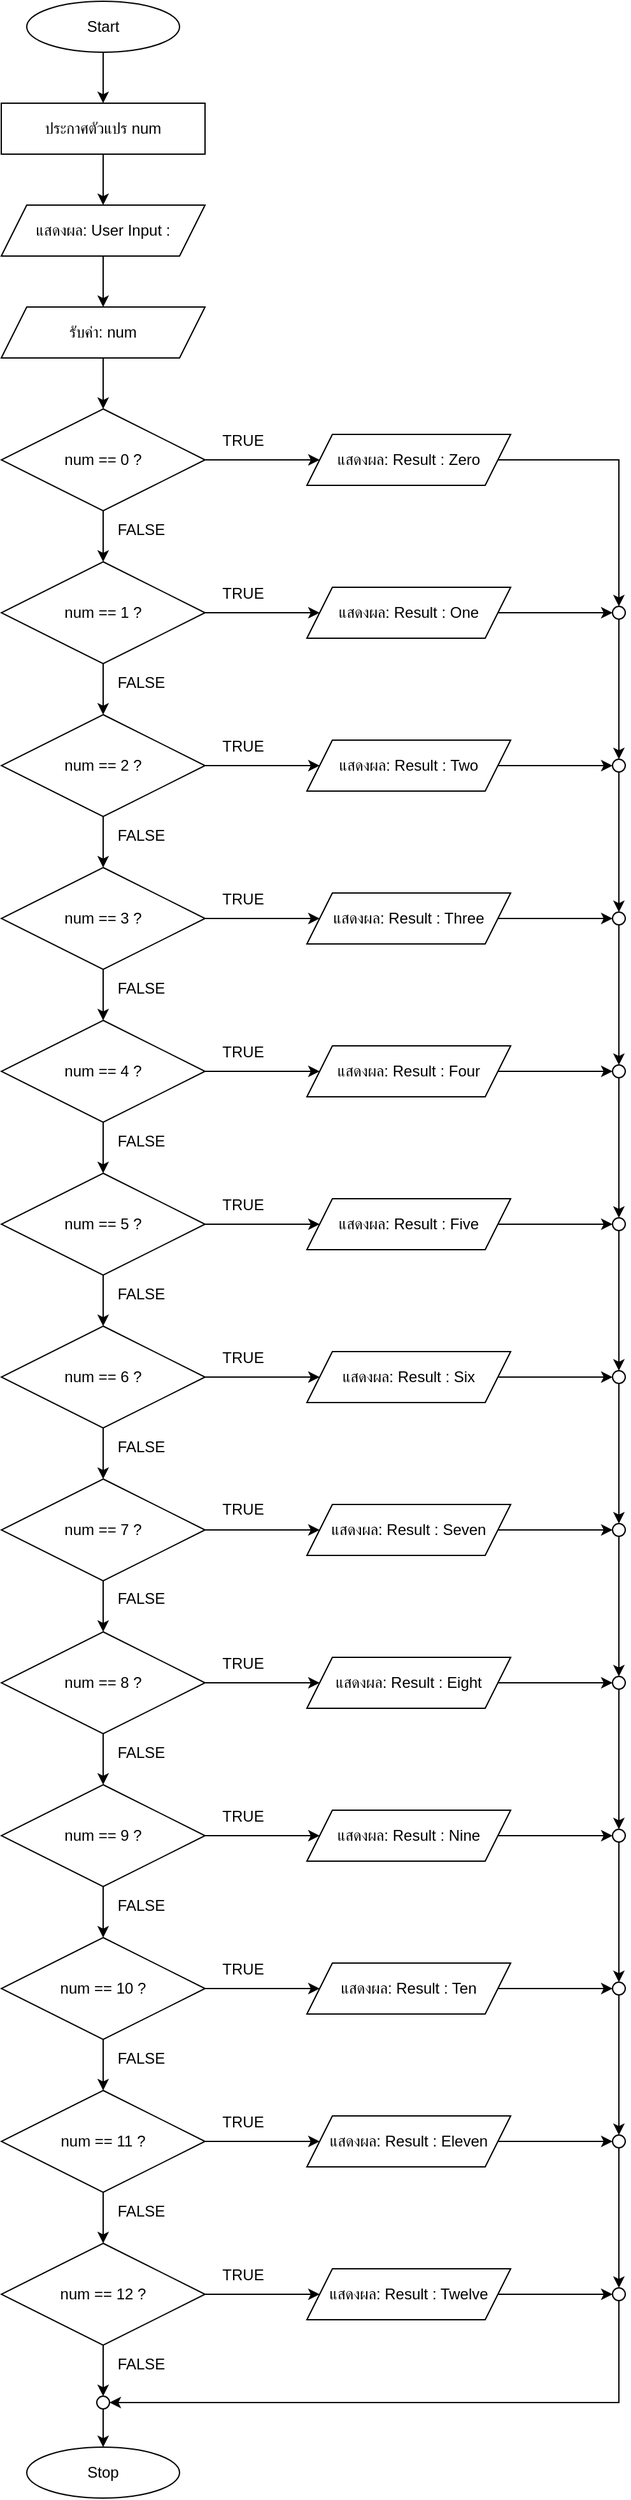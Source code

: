<mxfile version="28.2.5">
  <diagram name="หน้า-1" id="eywvGD7kMOkYVBu4q4Pa">
    <mxGraphModel dx="1959" dy="874" grid="1" gridSize="10" guides="1" tooltips="1" connect="1" arrows="1" fold="1" page="1" pageScale="1" pageWidth="827" pageHeight="1169" math="0" shadow="0">
      <root>
        <mxCell id="0" />
        <mxCell id="1" parent="0" />
        <mxCell id="E3Iunt0LOtIl-F0CnCVZ-74" value="" style="edgeStyle=orthogonalEdgeStyle;rounded=0;orthogonalLoop=1;jettySize=auto;html=1;" edge="1" parent="1" source="2" target="E3Iunt0LOtIl-F0CnCVZ-73">
          <mxGeometry relative="1" as="geometry" />
        </mxCell>
        <mxCell id="2" value="Start" style="ellipse;whiteSpace=wrap;html=1;" vertex="1" parent="1">
          <mxGeometry x="220" width="120" height="40" as="geometry" />
        </mxCell>
        <mxCell id="E3Iunt0LOtIl-F0CnCVZ-80" value="" style="edgeStyle=orthogonalEdgeStyle;rounded=0;orthogonalLoop=1;jettySize=auto;html=1;" edge="1" parent="1" source="5" target="E3Iunt0LOtIl-F0CnCVZ-78">
          <mxGeometry relative="1" as="geometry" />
        </mxCell>
        <mxCell id="E3Iunt0LOtIl-F0CnCVZ-82" value="" style="edgeStyle=orthogonalEdgeStyle;rounded=0;orthogonalLoop=1;jettySize=auto;html=1;" edge="1" parent="1" source="5" target="7">
          <mxGeometry relative="1" as="geometry" />
        </mxCell>
        <mxCell id="5" value="num == 0 ?" style="rhombus;whiteSpace=wrap;html=1;" vertex="1" parent="1">
          <mxGeometry x="200" y="320" width="160" height="80" as="geometry" />
        </mxCell>
        <mxCell id="E3Iunt0LOtIl-F0CnCVZ-85" value="" style="edgeStyle=orthogonalEdgeStyle;rounded=0;orthogonalLoop=1;jettySize=auto;html=1;" edge="1" parent="1" source="7" target="E3Iunt0LOtIl-F0CnCVZ-81">
          <mxGeometry relative="1" as="geometry" />
        </mxCell>
        <mxCell id="E3Iunt0LOtIl-F0CnCVZ-103" value="" style="edgeStyle=orthogonalEdgeStyle;rounded=0;orthogonalLoop=1;jettySize=auto;html=1;" edge="1" parent="1" source="7" target="9">
          <mxGeometry relative="1" as="geometry" />
        </mxCell>
        <mxCell id="7" value="num == 1 ?" style="rhombus;whiteSpace=wrap;html=1;" vertex="1" parent="1">
          <mxGeometry x="200" y="440" width="160" height="80" as="geometry" />
        </mxCell>
        <mxCell id="E3Iunt0LOtIl-F0CnCVZ-93" value="" style="edgeStyle=orthogonalEdgeStyle;rounded=0;orthogonalLoop=1;jettySize=auto;html=1;" edge="1" parent="1" source="9" target="E3Iunt0LOtIl-F0CnCVZ-86">
          <mxGeometry relative="1" as="geometry" />
        </mxCell>
        <mxCell id="E3Iunt0LOtIl-F0CnCVZ-104" value="" style="edgeStyle=orthogonalEdgeStyle;rounded=0;orthogonalLoop=1;jettySize=auto;html=1;" edge="1" parent="1" source="9" target="11">
          <mxGeometry relative="1" as="geometry" />
        </mxCell>
        <mxCell id="9" value="num == 2 ?" style="rhombus;whiteSpace=wrap;html=1;" vertex="1" parent="1">
          <mxGeometry x="200" y="560" width="160" height="80" as="geometry" />
        </mxCell>
        <mxCell id="E3Iunt0LOtIl-F0CnCVZ-92" value="" style="edgeStyle=orthogonalEdgeStyle;rounded=0;orthogonalLoop=1;jettySize=auto;html=1;" edge="1" parent="1" source="11" target="E3Iunt0LOtIl-F0CnCVZ-87">
          <mxGeometry relative="1" as="geometry" />
        </mxCell>
        <mxCell id="E3Iunt0LOtIl-F0CnCVZ-105" value="" style="edgeStyle=orthogonalEdgeStyle;rounded=0;orthogonalLoop=1;jettySize=auto;html=1;" edge="1" parent="1" source="11" target="13">
          <mxGeometry relative="1" as="geometry" />
        </mxCell>
        <mxCell id="11" value="num == 3 ?" style="rhombus;whiteSpace=wrap;html=1;" vertex="1" parent="1">
          <mxGeometry x="200" y="680" width="160" height="80" as="geometry" />
        </mxCell>
        <mxCell id="E3Iunt0LOtIl-F0CnCVZ-94" value="" style="edgeStyle=orthogonalEdgeStyle;rounded=0;orthogonalLoop=1;jettySize=auto;html=1;" edge="1" parent="1" source="13" target="E3Iunt0LOtIl-F0CnCVZ-88">
          <mxGeometry relative="1" as="geometry" />
        </mxCell>
        <mxCell id="E3Iunt0LOtIl-F0CnCVZ-106" value="" style="edgeStyle=orthogonalEdgeStyle;rounded=0;orthogonalLoop=1;jettySize=auto;html=1;" edge="1" parent="1" source="13" target="15">
          <mxGeometry relative="1" as="geometry" />
        </mxCell>
        <mxCell id="13" value="num == 4 ?" style="rhombus;whiteSpace=wrap;html=1;" vertex="1" parent="1">
          <mxGeometry x="200" y="800" width="160" height="80" as="geometry" />
        </mxCell>
        <mxCell id="E3Iunt0LOtIl-F0CnCVZ-97" value="" style="edgeStyle=orthogonalEdgeStyle;rounded=0;orthogonalLoop=1;jettySize=auto;html=1;" edge="1" parent="1" source="15" target="E3Iunt0LOtIl-F0CnCVZ-89">
          <mxGeometry relative="1" as="geometry" />
        </mxCell>
        <mxCell id="E3Iunt0LOtIl-F0CnCVZ-107" value="" style="edgeStyle=orthogonalEdgeStyle;rounded=0;orthogonalLoop=1;jettySize=auto;html=1;" edge="1" parent="1" source="15" target="17">
          <mxGeometry relative="1" as="geometry" />
        </mxCell>
        <mxCell id="15" value="num == 5 ?" style="rhombus;whiteSpace=wrap;html=1;" vertex="1" parent="1">
          <mxGeometry x="200" y="920" width="160" height="80" as="geometry" />
        </mxCell>
        <mxCell id="E3Iunt0LOtIl-F0CnCVZ-96" value="" style="edgeStyle=orthogonalEdgeStyle;rounded=0;orthogonalLoop=1;jettySize=auto;html=1;" edge="1" parent="1" source="17" target="E3Iunt0LOtIl-F0CnCVZ-90">
          <mxGeometry relative="1" as="geometry" />
        </mxCell>
        <mxCell id="E3Iunt0LOtIl-F0CnCVZ-108" value="" style="edgeStyle=orthogonalEdgeStyle;rounded=0;orthogonalLoop=1;jettySize=auto;html=1;" edge="1" parent="1" source="17" target="19">
          <mxGeometry relative="1" as="geometry" />
        </mxCell>
        <mxCell id="17" value="num == 6 ?" style="rhombus;whiteSpace=wrap;html=1;" vertex="1" parent="1">
          <mxGeometry x="200" y="1040" width="160" height="80" as="geometry" />
        </mxCell>
        <mxCell id="E3Iunt0LOtIl-F0CnCVZ-95" value="" style="edgeStyle=orthogonalEdgeStyle;rounded=0;orthogonalLoop=1;jettySize=auto;html=1;" edge="1" parent="1" source="19" target="E3Iunt0LOtIl-F0CnCVZ-91">
          <mxGeometry relative="1" as="geometry" />
        </mxCell>
        <mxCell id="E3Iunt0LOtIl-F0CnCVZ-109" value="" style="edgeStyle=orthogonalEdgeStyle;rounded=0;orthogonalLoop=1;jettySize=auto;html=1;" edge="1" parent="1" source="19" target="21">
          <mxGeometry relative="1" as="geometry" />
        </mxCell>
        <mxCell id="19" value="num == 7 ?" style="rhombus;whiteSpace=wrap;html=1;" vertex="1" parent="1">
          <mxGeometry x="200" y="1160" width="160" height="80" as="geometry" />
        </mxCell>
        <mxCell id="E3Iunt0LOtIl-F0CnCVZ-110" value="" style="edgeStyle=orthogonalEdgeStyle;rounded=0;orthogonalLoop=1;jettySize=auto;html=1;" edge="1" parent="1" source="21" target="23">
          <mxGeometry relative="1" as="geometry" />
        </mxCell>
        <mxCell id="E3Iunt0LOtIl-F0CnCVZ-113" value="" style="edgeStyle=orthogonalEdgeStyle;rounded=0;orthogonalLoop=1;jettySize=auto;html=1;" edge="1" parent="1" source="21" target="E3Iunt0LOtIl-F0CnCVZ-98">
          <mxGeometry relative="1" as="geometry" />
        </mxCell>
        <mxCell id="21" value="num == 8 ?" style="rhombus;whiteSpace=wrap;html=1;" vertex="1" parent="1">
          <mxGeometry x="200" y="1280" width="160" height="80" as="geometry" />
        </mxCell>
        <mxCell id="E3Iunt0LOtIl-F0CnCVZ-111" value="" style="edgeStyle=orthogonalEdgeStyle;rounded=0;orthogonalLoop=1;jettySize=auto;html=1;" edge="1" parent="1" source="23" target="25">
          <mxGeometry relative="1" as="geometry" />
        </mxCell>
        <mxCell id="E3Iunt0LOtIl-F0CnCVZ-114" value="" style="edgeStyle=orthogonalEdgeStyle;rounded=0;orthogonalLoop=1;jettySize=auto;html=1;" edge="1" parent="1" source="23" target="E3Iunt0LOtIl-F0CnCVZ-99">
          <mxGeometry relative="1" as="geometry" />
        </mxCell>
        <mxCell id="23" value="num == 9 ?" style="rhombus;whiteSpace=wrap;html=1;" vertex="1" parent="1">
          <mxGeometry x="200" y="1400" width="160" height="80" as="geometry" />
        </mxCell>
        <mxCell id="E3Iunt0LOtIl-F0CnCVZ-112" value="" style="edgeStyle=orthogonalEdgeStyle;rounded=0;orthogonalLoop=1;jettySize=auto;html=1;" edge="1" parent="1" source="25" target="27">
          <mxGeometry relative="1" as="geometry" />
        </mxCell>
        <mxCell id="E3Iunt0LOtIl-F0CnCVZ-115" value="" style="edgeStyle=orthogonalEdgeStyle;rounded=0;orthogonalLoop=1;jettySize=auto;html=1;" edge="1" parent="1" source="25" target="E3Iunt0LOtIl-F0CnCVZ-100">
          <mxGeometry relative="1" as="geometry" />
        </mxCell>
        <mxCell id="25" value="num == 10 ?" style="rhombus;whiteSpace=wrap;html=1;" vertex="1" parent="1">
          <mxGeometry x="200" y="1520" width="160" height="80" as="geometry" />
        </mxCell>
        <mxCell id="E3Iunt0LOtIl-F0CnCVZ-116" value="" style="edgeStyle=orthogonalEdgeStyle;rounded=0;orthogonalLoop=1;jettySize=auto;html=1;" edge="1" parent="1" source="27" target="E3Iunt0LOtIl-F0CnCVZ-101">
          <mxGeometry relative="1" as="geometry" />
        </mxCell>
        <mxCell id="E3Iunt0LOtIl-F0CnCVZ-158" value="" style="edgeStyle=orthogonalEdgeStyle;rounded=0;orthogonalLoop=1;jettySize=auto;html=1;" edge="1" parent="1" source="27" target="29">
          <mxGeometry relative="1" as="geometry" />
        </mxCell>
        <mxCell id="27" value="num == 11 ?" style="rhombus;whiteSpace=wrap;html=1;" vertex="1" parent="1">
          <mxGeometry x="200" y="1640" width="160" height="80" as="geometry" />
        </mxCell>
        <mxCell id="E3Iunt0LOtIl-F0CnCVZ-117" value="" style="edgeStyle=orthogonalEdgeStyle;rounded=0;orthogonalLoop=1;jettySize=auto;html=1;" edge="1" parent="1" source="29" target="E3Iunt0LOtIl-F0CnCVZ-102">
          <mxGeometry relative="1" as="geometry" />
        </mxCell>
        <mxCell id="E3Iunt0LOtIl-F0CnCVZ-156" value="" style="edgeStyle=orthogonalEdgeStyle;rounded=0;orthogonalLoop=1;jettySize=auto;html=1;" edge="1" parent="1" source="29" target="E3Iunt0LOtIl-F0CnCVZ-155">
          <mxGeometry relative="1" as="geometry" />
        </mxCell>
        <mxCell id="29" value="num == 12 ?" style="rhombus;whiteSpace=wrap;html=1;" vertex="1" parent="1">
          <mxGeometry x="200" y="1760" width="160" height="80" as="geometry" />
        </mxCell>
        <mxCell id="31" value="Stop" style="ellipse;whiteSpace=wrap;html=1;" vertex="1" parent="1">
          <mxGeometry x="220" y="1920" width="120" height="40" as="geometry" />
        </mxCell>
        <mxCell id="E3Iunt0LOtIl-F0CnCVZ-77" value="" style="edgeStyle=orthogonalEdgeStyle;rounded=0;orthogonalLoop=1;jettySize=auto;html=1;" edge="1" parent="1" source="E3Iunt0LOtIl-F0CnCVZ-73" target="E3Iunt0LOtIl-F0CnCVZ-75">
          <mxGeometry relative="1" as="geometry" />
        </mxCell>
        <mxCell id="E3Iunt0LOtIl-F0CnCVZ-73" value="ประกาศตัวแปร num" style="parallelogram;whiteSpace=wrap;html=1;" vertex="1" parent="1">
          <mxGeometry x="200" y="80" width="160" height="40" as="geometry" />
        </mxCell>
        <mxCell id="E3Iunt0LOtIl-F0CnCVZ-84" value="" style="edgeStyle=orthogonalEdgeStyle;rounded=0;orthogonalLoop=1;jettySize=auto;html=1;" edge="1" parent="1" source="E3Iunt0LOtIl-F0CnCVZ-75" target="E3Iunt0LOtIl-F0CnCVZ-76">
          <mxGeometry relative="1" as="geometry" />
        </mxCell>
        <mxCell id="E3Iunt0LOtIl-F0CnCVZ-75" value="แสดงผล: User Input :" style="shape=parallelogram;perimeter=parallelogramPerimeter;whiteSpace=wrap;html=1;fixedSize=1;" vertex="1" parent="1">
          <mxGeometry x="200" y="160" width="160" height="40" as="geometry" />
        </mxCell>
        <mxCell id="E3Iunt0LOtIl-F0CnCVZ-83" value="" style="edgeStyle=orthogonalEdgeStyle;rounded=0;orthogonalLoop=1;jettySize=auto;html=1;" edge="1" parent="1" source="E3Iunt0LOtIl-F0CnCVZ-76" target="5">
          <mxGeometry relative="1" as="geometry" />
        </mxCell>
        <mxCell id="E3Iunt0LOtIl-F0CnCVZ-76" value="รับค่า: num" style="shape=parallelogram;perimeter=parallelogramPerimeter;whiteSpace=wrap;html=1;fixedSize=1;" vertex="1" parent="1">
          <mxGeometry x="200" y="240" width="160" height="40" as="geometry" />
        </mxCell>
        <mxCell id="E3Iunt0LOtIl-F0CnCVZ-128" style="edgeStyle=orthogonalEdgeStyle;rounded=0;orthogonalLoop=1;jettySize=auto;html=1;entryX=0.5;entryY=0;entryDx=0;entryDy=0;" edge="1" parent="1" source="E3Iunt0LOtIl-F0CnCVZ-78" target="E3Iunt0LOtIl-F0CnCVZ-118">
          <mxGeometry relative="1" as="geometry" />
        </mxCell>
        <mxCell id="E3Iunt0LOtIl-F0CnCVZ-78" value="แสดงผล: Result : Zero" style="shape=parallelogram;perimeter=parallelogramPerimeter;whiteSpace=wrap;html=1;fixedSize=1;" vertex="1" parent="1">
          <mxGeometry x="440" y="340" width="160" height="40" as="geometry" />
        </mxCell>
        <mxCell id="E3Iunt0LOtIl-F0CnCVZ-119" value="" style="edgeStyle=orthogonalEdgeStyle;rounded=0;orthogonalLoop=1;jettySize=auto;html=1;" edge="1" parent="1" source="E3Iunt0LOtIl-F0CnCVZ-81" target="E3Iunt0LOtIl-F0CnCVZ-118">
          <mxGeometry relative="1" as="geometry" />
        </mxCell>
        <mxCell id="E3Iunt0LOtIl-F0CnCVZ-81" value="แสดงผล: Result : One" style="shape=parallelogram;perimeter=parallelogramPerimeter;whiteSpace=wrap;html=1;fixedSize=1;" vertex="1" parent="1">
          <mxGeometry x="440" y="460" width="160" height="40" as="geometry" />
        </mxCell>
        <mxCell id="E3Iunt0LOtIl-F0CnCVZ-121" value="" style="edgeStyle=orthogonalEdgeStyle;rounded=0;orthogonalLoop=1;jettySize=auto;html=1;" edge="1" parent="1" source="E3Iunt0LOtIl-F0CnCVZ-86" target="E3Iunt0LOtIl-F0CnCVZ-120">
          <mxGeometry relative="1" as="geometry" />
        </mxCell>
        <mxCell id="E3Iunt0LOtIl-F0CnCVZ-86" value="แสดงผล: Result : Two" style="shape=parallelogram;perimeter=parallelogramPerimeter;whiteSpace=wrap;html=1;fixedSize=1;" vertex="1" parent="1">
          <mxGeometry x="440" y="580" width="160" height="40" as="geometry" />
        </mxCell>
        <mxCell id="E3Iunt0LOtIl-F0CnCVZ-123" value="" style="edgeStyle=orthogonalEdgeStyle;rounded=0;orthogonalLoop=1;jettySize=auto;html=1;" edge="1" parent="1" source="E3Iunt0LOtIl-F0CnCVZ-87" target="E3Iunt0LOtIl-F0CnCVZ-122">
          <mxGeometry relative="1" as="geometry" />
        </mxCell>
        <mxCell id="E3Iunt0LOtIl-F0CnCVZ-87" value="แสดงผล: Result : Three" style="shape=parallelogram;perimeter=parallelogramPerimeter;whiteSpace=wrap;html=1;fixedSize=1;" vertex="1" parent="1">
          <mxGeometry x="440" y="700" width="160" height="40" as="geometry" />
        </mxCell>
        <mxCell id="E3Iunt0LOtIl-F0CnCVZ-125" value="" style="edgeStyle=orthogonalEdgeStyle;rounded=0;orthogonalLoop=1;jettySize=auto;html=1;" edge="1" parent="1" source="E3Iunt0LOtIl-F0CnCVZ-88" target="E3Iunt0LOtIl-F0CnCVZ-124">
          <mxGeometry relative="1" as="geometry" />
        </mxCell>
        <mxCell id="E3Iunt0LOtIl-F0CnCVZ-88" value="แสดงผล: Result : Four" style="shape=parallelogram;perimeter=parallelogramPerimeter;whiteSpace=wrap;html=1;fixedSize=1;" vertex="1" parent="1">
          <mxGeometry x="440" y="820" width="160" height="40" as="geometry" />
        </mxCell>
        <mxCell id="E3Iunt0LOtIl-F0CnCVZ-127" value="" style="edgeStyle=orthogonalEdgeStyle;rounded=0;orthogonalLoop=1;jettySize=auto;html=1;" edge="1" parent="1" source="E3Iunt0LOtIl-F0CnCVZ-89" target="E3Iunt0LOtIl-F0CnCVZ-126">
          <mxGeometry relative="1" as="geometry" />
        </mxCell>
        <mxCell id="E3Iunt0LOtIl-F0CnCVZ-89" value="แสดงผล: Result : Five" style="shape=parallelogram;perimeter=parallelogramPerimeter;whiteSpace=wrap;html=1;fixedSize=1;" vertex="1" parent="1">
          <mxGeometry x="440" y="940" width="160" height="40" as="geometry" />
        </mxCell>
        <mxCell id="E3Iunt0LOtIl-F0CnCVZ-136" value="" style="edgeStyle=orthogonalEdgeStyle;rounded=0;orthogonalLoop=1;jettySize=auto;html=1;" edge="1" parent="1" source="E3Iunt0LOtIl-F0CnCVZ-90" target="E3Iunt0LOtIl-F0CnCVZ-133">
          <mxGeometry relative="1" as="geometry" />
        </mxCell>
        <mxCell id="E3Iunt0LOtIl-F0CnCVZ-90" value="แสดงผล: Result : Six" style="shape=parallelogram;perimeter=parallelogramPerimeter;whiteSpace=wrap;html=1;fixedSize=1;" vertex="1" parent="1">
          <mxGeometry x="440" y="1060" width="160" height="40" as="geometry" />
        </mxCell>
        <mxCell id="E3Iunt0LOtIl-F0CnCVZ-135" value="" style="edgeStyle=orthogonalEdgeStyle;rounded=0;orthogonalLoop=1;jettySize=auto;html=1;" edge="1" parent="1" source="E3Iunt0LOtIl-F0CnCVZ-91" target="E3Iunt0LOtIl-F0CnCVZ-134">
          <mxGeometry relative="1" as="geometry" />
        </mxCell>
        <mxCell id="E3Iunt0LOtIl-F0CnCVZ-91" value="แสดงผล: Result : Seven" style="shape=parallelogram;perimeter=parallelogramPerimeter;whiteSpace=wrap;html=1;fixedSize=1;" vertex="1" parent="1">
          <mxGeometry x="440" y="1180" width="160" height="40" as="geometry" />
        </mxCell>
        <mxCell id="E3Iunt0LOtIl-F0CnCVZ-148" value="" style="edgeStyle=orthogonalEdgeStyle;rounded=0;orthogonalLoop=1;jettySize=auto;html=1;" edge="1" parent="1" source="E3Iunt0LOtIl-F0CnCVZ-98" target="E3Iunt0LOtIl-F0CnCVZ-139">
          <mxGeometry relative="1" as="geometry" />
        </mxCell>
        <mxCell id="E3Iunt0LOtIl-F0CnCVZ-98" value="แสดงผล: Result : Eight" style="shape=parallelogram;perimeter=parallelogramPerimeter;whiteSpace=wrap;html=1;fixedSize=1;" vertex="1" parent="1">
          <mxGeometry x="440" y="1300" width="160" height="40" as="geometry" />
        </mxCell>
        <mxCell id="E3Iunt0LOtIl-F0CnCVZ-147" value="" style="edgeStyle=orthogonalEdgeStyle;rounded=0;orthogonalLoop=1;jettySize=auto;html=1;" edge="1" parent="1" source="E3Iunt0LOtIl-F0CnCVZ-99" target="E3Iunt0LOtIl-F0CnCVZ-140">
          <mxGeometry relative="1" as="geometry" />
        </mxCell>
        <mxCell id="E3Iunt0LOtIl-F0CnCVZ-99" value="แสดงผล: Result : Nine" style="shape=parallelogram;perimeter=parallelogramPerimeter;whiteSpace=wrap;html=1;fixedSize=1;" vertex="1" parent="1">
          <mxGeometry x="440" y="1420" width="160" height="40" as="geometry" />
        </mxCell>
        <mxCell id="E3Iunt0LOtIl-F0CnCVZ-146" value="" style="edgeStyle=orthogonalEdgeStyle;rounded=0;orthogonalLoop=1;jettySize=auto;html=1;" edge="1" parent="1" source="E3Iunt0LOtIl-F0CnCVZ-100" target="E3Iunt0LOtIl-F0CnCVZ-141">
          <mxGeometry relative="1" as="geometry" />
        </mxCell>
        <mxCell id="E3Iunt0LOtIl-F0CnCVZ-100" value="แสดงผล: Result : Ten" style="shape=parallelogram;perimeter=parallelogramPerimeter;whiteSpace=wrap;html=1;fixedSize=1;" vertex="1" parent="1">
          <mxGeometry x="440" y="1540" width="160" height="40" as="geometry" />
        </mxCell>
        <mxCell id="E3Iunt0LOtIl-F0CnCVZ-145" value="" style="edgeStyle=orthogonalEdgeStyle;rounded=0;orthogonalLoop=1;jettySize=auto;html=1;" edge="1" parent="1" source="E3Iunt0LOtIl-F0CnCVZ-101" target="E3Iunt0LOtIl-F0CnCVZ-142">
          <mxGeometry relative="1" as="geometry" />
        </mxCell>
        <mxCell id="E3Iunt0LOtIl-F0CnCVZ-101" value="แสดงผล: Result : Eleven" style="shape=parallelogram;perimeter=parallelogramPerimeter;whiteSpace=wrap;html=1;fixedSize=1;" vertex="1" parent="1">
          <mxGeometry x="440" y="1660" width="160" height="40" as="geometry" />
        </mxCell>
        <mxCell id="E3Iunt0LOtIl-F0CnCVZ-144" value="" style="edgeStyle=orthogonalEdgeStyle;rounded=0;orthogonalLoop=1;jettySize=auto;html=1;" edge="1" parent="1" source="E3Iunt0LOtIl-F0CnCVZ-102" target="E3Iunt0LOtIl-F0CnCVZ-143">
          <mxGeometry relative="1" as="geometry" />
        </mxCell>
        <mxCell id="E3Iunt0LOtIl-F0CnCVZ-102" value="แสดงผล: Result : Twelve" style="shape=parallelogram;perimeter=parallelogramPerimeter;whiteSpace=wrap;html=1;fixedSize=1;" vertex="1" parent="1">
          <mxGeometry x="440" y="1780" width="160" height="40" as="geometry" />
        </mxCell>
        <mxCell id="E3Iunt0LOtIl-F0CnCVZ-129" value="" style="edgeStyle=orthogonalEdgeStyle;rounded=0;orthogonalLoop=1;jettySize=auto;html=1;" edge="1" parent="1" source="E3Iunt0LOtIl-F0CnCVZ-118" target="E3Iunt0LOtIl-F0CnCVZ-120">
          <mxGeometry relative="1" as="geometry" />
        </mxCell>
        <mxCell id="E3Iunt0LOtIl-F0CnCVZ-118" value="" style="ellipse;whiteSpace=wrap;html=1;aspect=fixed;" vertex="1" parent="1">
          <mxGeometry x="680" y="475" width="10" height="10" as="geometry" />
        </mxCell>
        <mxCell id="E3Iunt0LOtIl-F0CnCVZ-130" value="" style="edgeStyle=orthogonalEdgeStyle;rounded=0;orthogonalLoop=1;jettySize=auto;html=1;" edge="1" parent="1" source="E3Iunt0LOtIl-F0CnCVZ-120" target="E3Iunt0LOtIl-F0CnCVZ-122">
          <mxGeometry relative="1" as="geometry" />
        </mxCell>
        <mxCell id="E3Iunt0LOtIl-F0CnCVZ-120" value="" style="ellipse;whiteSpace=wrap;html=1;aspect=fixed;" vertex="1" parent="1">
          <mxGeometry x="680" y="595" width="10" height="10" as="geometry" />
        </mxCell>
        <mxCell id="E3Iunt0LOtIl-F0CnCVZ-131" value="" style="edgeStyle=orthogonalEdgeStyle;rounded=0;orthogonalLoop=1;jettySize=auto;html=1;" edge="1" parent="1" source="E3Iunt0LOtIl-F0CnCVZ-122" target="E3Iunt0LOtIl-F0CnCVZ-124">
          <mxGeometry relative="1" as="geometry" />
        </mxCell>
        <mxCell id="E3Iunt0LOtIl-F0CnCVZ-122" value="" style="ellipse;whiteSpace=wrap;html=1;aspect=fixed;" vertex="1" parent="1">
          <mxGeometry x="680" y="715" width="10" height="10" as="geometry" />
        </mxCell>
        <mxCell id="E3Iunt0LOtIl-F0CnCVZ-132" value="" style="edgeStyle=orthogonalEdgeStyle;rounded=0;orthogonalLoop=1;jettySize=auto;html=1;" edge="1" parent="1" source="E3Iunt0LOtIl-F0CnCVZ-124" target="E3Iunt0LOtIl-F0CnCVZ-126">
          <mxGeometry relative="1" as="geometry" />
        </mxCell>
        <mxCell id="E3Iunt0LOtIl-F0CnCVZ-124" value="" style="ellipse;whiteSpace=wrap;html=1;aspect=fixed;" vertex="1" parent="1">
          <mxGeometry x="680" y="835" width="10" height="10" as="geometry" />
        </mxCell>
        <mxCell id="E3Iunt0LOtIl-F0CnCVZ-137" value="" style="edgeStyle=orthogonalEdgeStyle;rounded=0;orthogonalLoop=1;jettySize=auto;html=1;" edge="1" parent="1" source="E3Iunt0LOtIl-F0CnCVZ-126" target="E3Iunt0LOtIl-F0CnCVZ-133">
          <mxGeometry relative="1" as="geometry" />
        </mxCell>
        <mxCell id="E3Iunt0LOtIl-F0CnCVZ-126" value="" style="ellipse;whiteSpace=wrap;html=1;aspect=fixed;" vertex="1" parent="1">
          <mxGeometry x="680" y="955" width="10" height="10" as="geometry" />
        </mxCell>
        <mxCell id="E3Iunt0LOtIl-F0CnCVZ-138" value="" style="edgeStyle=orthogonalEdgeStyle;rounded=0;orthogonalLoop=1;jettySize=auto;html=1;" edge="1" parent="1" source="E3Iunt0LOtIl-F0CnCVZ-133" target="E3Iunt0LOtIl-F0CnCVZ-134">
          <mxGeometry relative="1" as="geometry" />
        </mxCell>
        <mxCell id="E3Iunt0LOtIl-F0CnCVZ-133" value="" style="ellipse;whiteSpace=wrap;html=1;aspect=fixed;" vertex="1" parent="1">
          <mxGeometry x="680" y="1075" width="10" height="10" as="geometry" />
        </mxCell>
        <mxCell id="E3Iunt0LOtIl-F0CnCVZ-149" value="" style="edgeStyle=orthogonalEdgeStyle;rounded=0;orthogonalLoop=1;jettySize=auto;html=1;" edge="1" parent="1" source="E3Iunt0LOtIl-F0CnCVZ-134" target="E3Iunt0LOtIl-F0CnCVZ-139">
          <mxGeometry relative="1" as="geometry" />
        </mxCell>
        <mxCell id="E3Iunt0LOtIl-F0CnCVZ-134" value="" style="ellipse;whiteSpace=wrap;html=1;aspect=fixed;" vertex="1" parent="1">
          <mxGeometry x="680" y="1195" width="10" height="10" as="geometry" />
        </mxCell>
        <mxCell id="E3Iunt0LOtIl-F0CnCVZ-150" value="" style="edgeStyle=orthogonalEdgeStyle;rounded=0;orthogonalLoop=1;jettySize=auto;html=1;" edge="1" parent="1" source="E3Iunt0LOtIl-F0CnCVZ-139" target="E3Iunt0LOtIl-F0CnCVZ-140">
          <mxGeometry relative="1" as="geometry" />
        </mxCell>
        <mxCell id="E3Iunt0LOtIl-F0CnCVZ-139" value="" style="ellipse;whiteSpace=wrap;html=1;aspect=fixed;" vertex="1" parent="1">
          <mxGeometry x="680" y="1315" width="10" height="10" as="geometry" />
        </mxCell>
        <mxCell id="E3Iunt0LOtIl-F0CnCVZ-151" value="" style="edgeStyle=orthogonalEdgeStyle;rounded=0;orthogonalLoop=1;jettySize=auto;html=1;" edge="1" parent="1" source="E3Iunt0LOtIl-F0CnCVZ-140" target="E3Iunt0LOtIl-F0CnCVZ-141">
          <mxGeometry relative="1" as="geometry" />
        </mxCell>
        <mxCell id="E3Iunt0LOtIl-F0CnCVZ-140" value="" style="ellipse;whiteSpace=wrap;html=1;aspect=fixed;" vertex="1" parent="1">
          <mxGeometry x="680" y="1435" width="10" height="10" as="geometry" />
        </mxCell>
        <mxCell id="E3Iunt0LOtIl-F0CnCVZ-152" value="" style="edgeStyle=orthogonalEdgeStyle;rounded=0;orthogonalLoop=1;jettySize=auto;html=1;" edge="1" parent="1" source="E3Iunt0LOtIl-F0CnCVZ-141" target="E3Iunt0LOtIl-F0CnCVZ-142">
          <mxGeometry relative="1" as="geometry" />
        </mxCell>
        <mxCell id="E3Iunt0LOtIl-F0CnCVZ-141" value="" style="ellipse;whiteSpace=wrap;html=1;aspect=fixed;" vertex="1" parent="1">
          <mxGeometry x="680" y="1555" width="10" height="10" as="geometry" />
        </mxCell>
        <mxCell id="E3Iunt0LOtIl-F0CnCVZ-153" value="" style="edgeStyle=orthogonalEdgeStyle;rounded=0;orthogonalLoop=1;jettySize=auto;html=1;" edge="1" parent="1" source="E3Iunt0LOtIl-F0CnCVZ-142" target="E3Iunt0LOtIl-F0CnCVZ-143">
          <mxGeometry relative="1" as="geometry" />
        </mxCell>
        <mxCell id="E3Iunt0LOtIl-F0CnCVZ-142" value="" style="ellipse;whiteSpace=wrap;html=1;aspect=fixed;" vertex="1" parent="1">
          <mxGeometry x="680" y="1675" width="10" height="10" as="geometry" />
        </mxCell>
        <mxCell id="E3Iunt0LOtIl-F0CnCVZ-154" style="edgeStyle=orthogonalEdgeStyle;rounded=0;orthogonalLoop=1;jettySize=auto;html=1;entryX=1;entryY=0.5;entryDx=0;entryDy=0;" edge="1" parent="1" source="E3Iunt0LOtIl-F0CnCVZ-143" target="E3Iunt0LOtIl-F0CnCVZ-155">
          <mxGeometry relative="1" as="geometry">
            <mxPoint x="399.6" y="1900" as="targetPoint" />
            <Array as="points">
              <mxPoint x="685" y="1885" />
            </Array>
          </mxGeometry>
        </mxCell>
        <mxCell id="E3Iunt0LOtIl-F0CnCVZ-143" value="" style="ellipse;whiteSpace=wrap;html=1;aspect=fixed;" vertex="1" parent="1">
          <mxGeometry x="680" y="1795" width="10" height="10" as="geometry" />
        </mxCell>
        <mxCell id="E3Iunt0LOtIl-F0CnCVZ-157" value="" style="edgeStyle=orthogonalEdgeStyle;rounded=0;orthogonalLoop=1;jettySize=auto;html=1;" edge="1" parent="1" source="E3Iunt0LOtIl-F0CnCVZ-155" target="31">
          <mxGeometry relative="1" as="geometry" />
        </mxCell>
        <mxCell id="E3Iunt0LOtIl-F0CnCVZ-155" value="" style="ellipse;whiteSpace=wrap;html=1;aspect=fixed;" vertex="1" parent="1">
          <mxGeometry x="275" y="1880" width="10" height="10" as="geometry" />
        </mxCell>
        <mxCell id="E3Iunt0LOtIl-F0CnCVZ-159" value="TRUE" style="text;html=1;align=center;verticalAlign=middle;whiteSpace=wrap;rounded=0;" vertex="1" parent="1">
          <mxGeometry x="360" y="330" width="60" height="30" as="geometry" />
        </mxCell>
        <mxCell id="E3Iunt0LOtIl-F0CnCVZ-160" value="FALSE" style="text;html=1;align=center;verticalAlign=middle;whiteSpace=wrap;rounded=0;" vertex="1" parent="1">
          <mxGeometry x="280" y="400" width="60" height="30" as="geometry" />
        </mxCell>
        <mxCell id="E3Iunt0LOtIl-F0CnCVZ-162" value="TRUE" style="text;html=1;align=center;verticalAlign=middle;whiteSpace=wrap;rounded=0;" vertex="1" parent="1">
          <mxGeometry x="360" y="450" width="60" height="30" as="geometry" />
        </mxCell>
        <mxCell id="E3Iunt0LOtIl-F0CnCVZ-163" value="FALSE" style="text;html=1;align=center;verticalAlign=middle;whiteSpace=wrap;rounded=0;" vertex="1" parent="1">
          <mxGeometry x="280" y="520" width="60" height="30" as="geometry" />
        </mxCell>
        <mxCell id="E3Iunt0LOtIl-F0CnCVZ-164" value="TRUE" style="text;html=1;align=center;verticalAlign=middle;whiteSpace=wrap;rounded=0;" vertex="1" parent="1">
          <mxGeometry x="360" y="570" width="60" height="30" as="geometry" />
        </mxCell>
        <mxCell id="E3Iunt0LOtIl-F0CnCVZ-165" value="FALSE" style="text;html=1;align=center;verticalAlign=middle;whiteSpace=wrap;rounded=0;" vertex="1" parent="1">
          <mxGeometry x="280" y="640" width="60" height="30" as="geometry" />
        </mxCell>
        <mxCell id="E3Iunt0LOtIl-F0CnCVZ-166" value="TRUE" style="text;html=1;align=center;verticalAlign=middle;whiteSpace=wrap;rounded=0;" vertex="1" parent="1">
          <mxGeometry x="360" y="690" width="60" height="30" as="geometry" />
        </mxCell>
        <mxCell id="E3Iunt0LOtIl-F0CnCVZ-167" value="FALSE" style="text;html=1;align=center;verticalAlign=middle;whiteSpace=wrap;rounded=0;" vertex="1" parent="1">
          <mxGeometry x="280" y="760" width="60" height="30" as="geometry" />
        </mxCell>
        <mxCell id="E3Iunt0LOtIl-F0CnCVZ-168" value="TRUE" style="text;html=1;align=center;verticalAlign=middle;whiteSpace=wrap;rounded=0;" vertex="1" parent="1">
          <mxGeometry x="360" y="810" width="60" height="30" as="geometry" />
        </mxCell>
        <mxCell id="E3Iunt0LOtIl-F0CnCVZ-169" value="FALSE" style="text;html=1;align=center;verticalAlign=middle;whiteSpace=wrap;rounded=0;" vertex="1" parent="1">
          <mxGeometry x="280" y="880" width="60" height="30" as="geometry" />
        </mxCell>
        <mxCell id="E3Iunt0LOtIl-F0CnCVZ-170" value="TRUE" style="text;html=1;align=center;verticalAlign=middle;whiteSpace=wrap;rounded=0;" vertex="1" parent="1">
          <mxGeometry x="360" y="930" width="60" height="30" as="geometry" />
        </mxCell>
        <mxCell id="E3Iunt0LOtIl-F0CnCVZ-171" value="FALSE" style="text;html=1;align=center;verticalAlign=middle;whiteSpace=wrap;rounded=0;" vertex="1" parent="1">
          <mxGeometry x="280" y="1000" width="60" height="30" as="geometry" />
        </mxCell>
        <mxCell id="E3Iunt0LOtIl-F0CnCVZ-172" value="TRUE" style="text;html=1;align=center;verticalAlign=middle;whiteSpace=wrap;rounded=0;" vertex="1" parent="1">
          <mxGeometry x="360" y="1050" width="60" height="30" as="geometry" />
        </mxCell>
        <mxCell id="E3Iunt0LOtIl-F0CnCVZ-173" value="FALSE" style="text;html=1;align=center;verticalAlign=middle;whiteSpace=wrap;rounded=0;" vertex="1" parent="1">
          <mxGeometry x="280" y="1120" width="60" height="30" as="geometry" />
        </mxCell>
        <mxCell id="E3Iunt0LOtIl-F0CnCVZ-174" value="TRUE" style="text;html=1;align=center;verticalAlign=middle;whiteSpace=wrap;rounded=0;" vertex="1" parent="1">
          <mxGeometry x="360" y="1169" width="60" height="30" as="geometry" />
        </mxCell>
        <mxCell id="E3Iunt0LOtIl-F0CnCVZ-175" value="FALSE" style="text;html=1;align=center;verticalAlign=middle;whiteSpace=wrap;rounded=0;" vertex="1" parent="1">
          <mxGeometry x="280" y="1239" width="60" height="30" as="geometry" />
        </mxCell>
        <mxCell id="E3Iunt0LOtIl-F0CnCVZ-176" value="TRUE" style="text;html=1;align=center;verticalAlign=middle;whiteSpace=wrap;rounded=0;" vertex="1" parent="1">
          <mxGeometry x="360" y="1290" width="60" height="30" as="geometry" />
        </mxCell>
        <mxCell id="E3Iunt0LOtIl-F0CnCVZ-177" value="FALSE" style="text;html=1;align=center;verticalAlign=middle;whiteSpace=wrap;rounded=0;" vertex="1" parent="1">
          <mxGeometry x="280" y="1360" width="60" height="30" as="geometry" />
        </mxCell>
        <mxCell id="E3Iunt0LOtIl-F0CnCVZ-178" value="TRUE" style="text;html=1;align=center;verticalAlign=middle;whiteSpace=wrap;rounded=0;" vertex="1" parent="1">
          <mxGeometry x="360" y="1410" width="60" height="30" as="geometry" />
        </mxCell>
        <mxCell id="E3Iunt0LOtIl-F0CnCVZ-179" value="FALSE" style="text;html=1;align=center;verticalAlign=middle;whiteSpace=wrap;rounded=0;" vertex="1" parent="1">
          <mxGeometry x="280" y="1480" width="60" height="30" as="geometry" />
        </mxCell>
        <mxCell id="E3Iunt0LOtIl-F0CnCVZ-180" value="TRUE" style="text;html=1;align=center;verticalAlign=middle;whiteSpace=wrap;rounded=0;" vertex="1" parent="1">
          <mxGeometry x="360" y="1530" width="60" height="30" as="geometry" />
        </mxCell>
        <mxCell id="E3Iunt0LOtIl-F0CnCVZ-181" value="FALSE" style="text;html=1;align=center;verticalAlign=middle;whiteSpace=wrap;rounded=0;" vertex="1" parent="1">
          <mxGeometry x="280" y="1600" width="60" height="30" as="geometry" />
        </mxCell>
        <mxCell id="E3Iunt0LOtIl-F0CnCVZ-182" value="TRUE" style="text;html=1;align=center;verticalAlign=middle;whiteSpace=wrap;rounded=0;" vertex="1" parent="1">
          <mxGeometry x="360" y="1650" width="60" height="30" as="geometry" />
        </mxCell>
        <mxCell id="E3Iunt0LOtIl-F0CnCVZ-183" value="FALSE" style="text;html=1;align=center;verticalAlign=middle;whiteSpace=wrap;rounded=0;" vertex="1" parent="1">
          <mxGeometry x="280" y="1720" width="60" height="30" as="geometry" />
        </mxCell>
        <mxCell id="E3Iunt0LOtIl-F0CnCVZ-184" value="TRUE" style="text;html=1;align=center;verticalAlign=middle;whiteSpace=wrap;rounded=0;" vertex="1" parent="1">
          <mxGeometry x="360" y="1770" width="60" height="30" as="geometry" />
        </mxCell>
        <mxCell id="E3Iunt0LOtIl-F0CnCVZ-185" value="FALSE" style="text;html=1;align=center;verticalAlign=middle;whiteSpace=wrap;rounded=0;" vertex="1" parent="1">
          <mxGeometry x="280" y="1840" width="60" height="30" as="geometry" />
        </mxCell>
      </root>
    </mxGraphModel>
  </diagram>
</mxfile>
